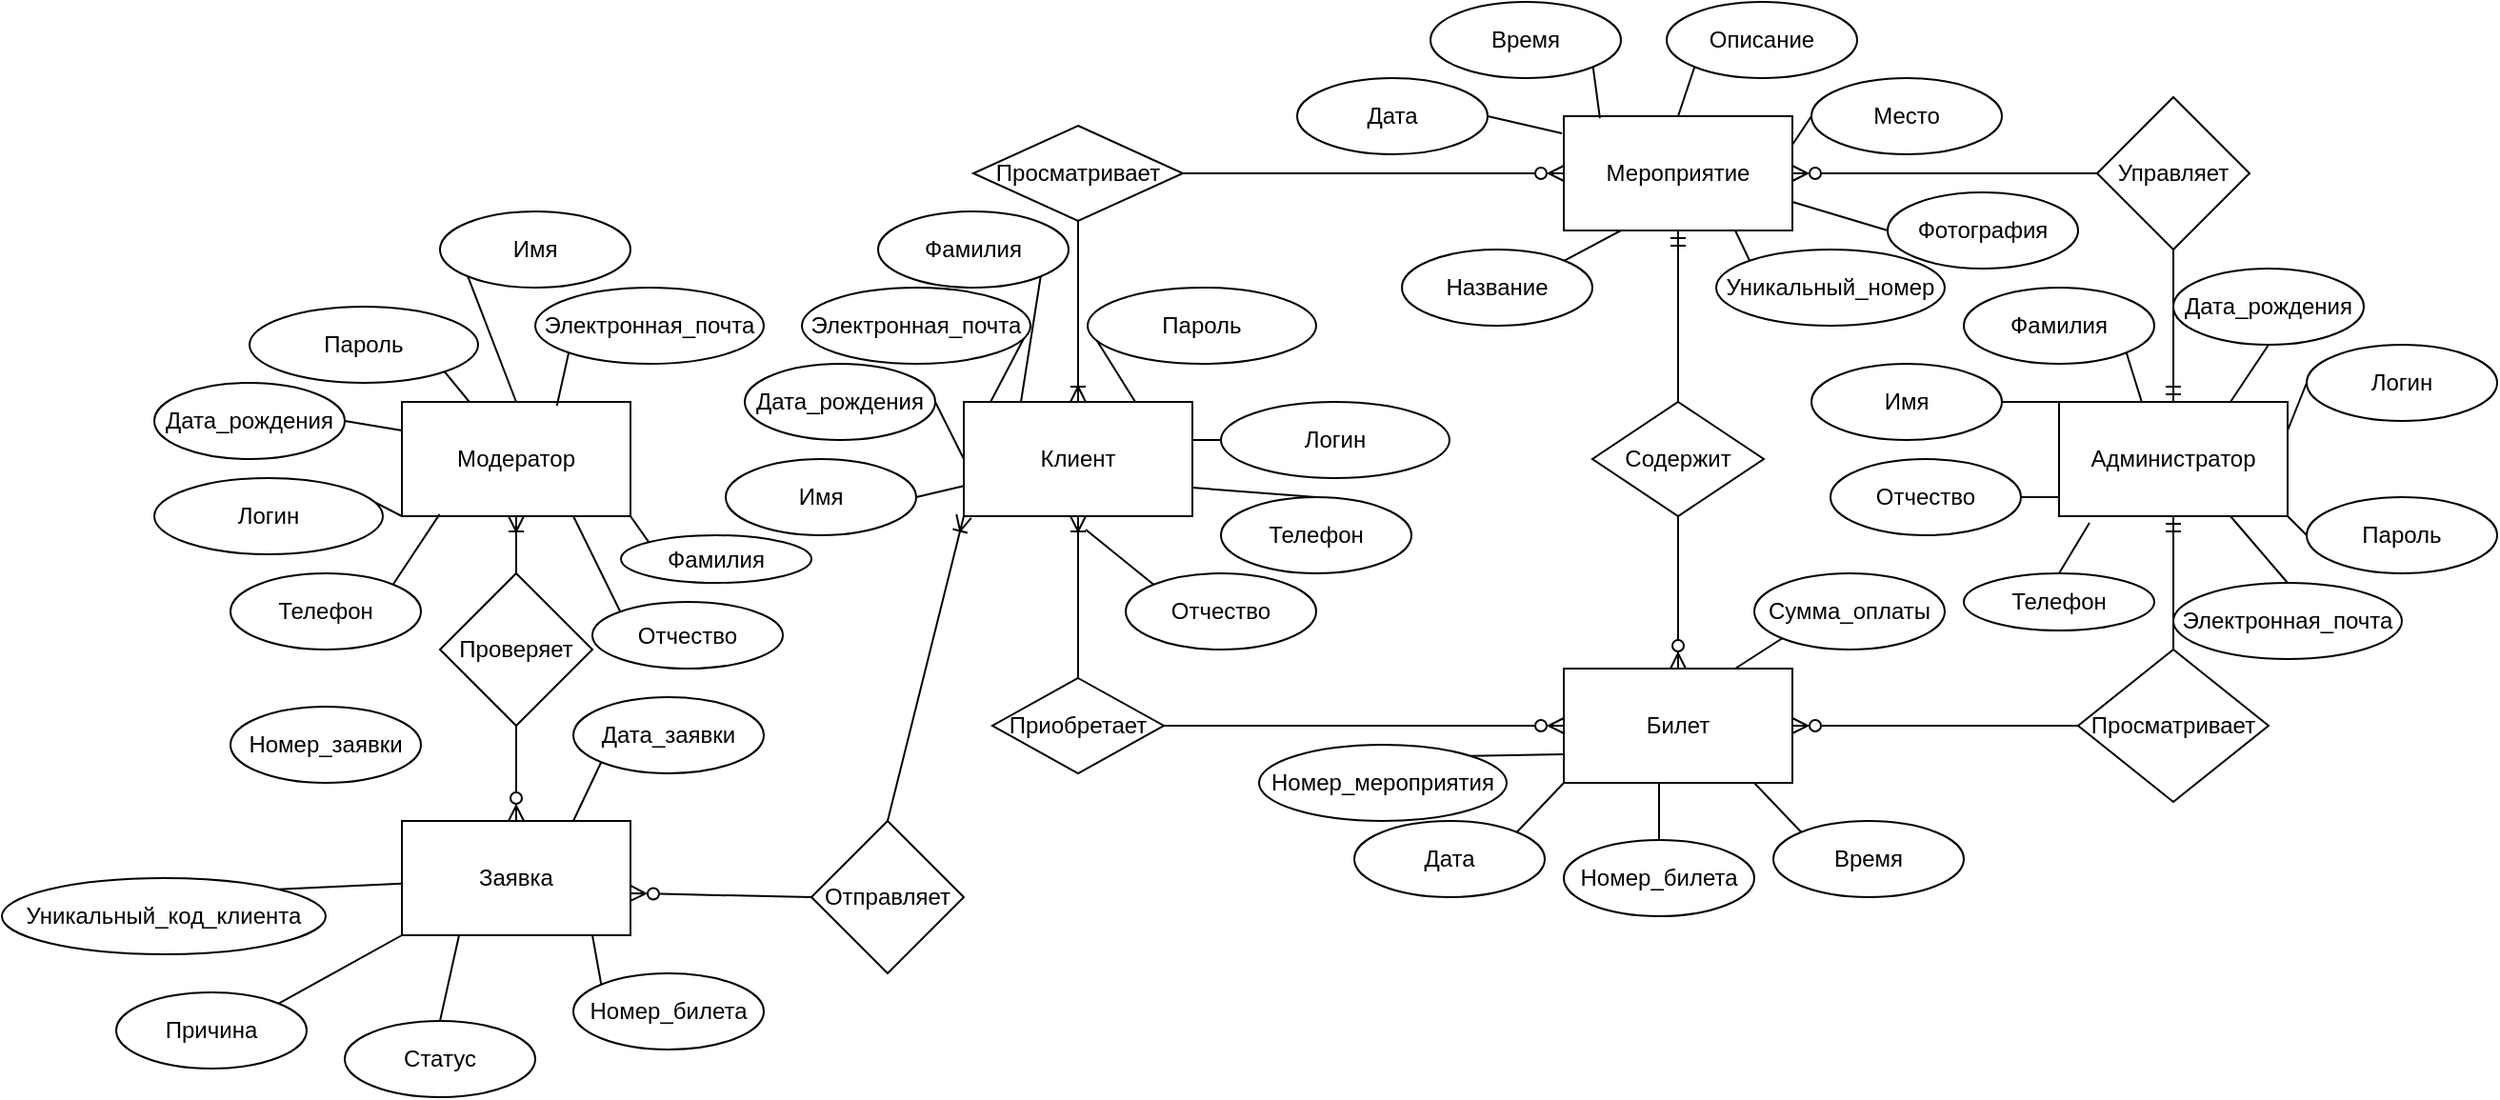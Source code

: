 <mxfile version="21.2.8" type="device">
  <diagram name="Страница 1" id="LBRLO9FnSkExtluUEqiE">
    <mxGraphModel dx="1753" dy="560" grid="1" gridSize="10" guides="1" tooltips="1" connect="1" arrows="1" fold="1" page="1" pageScale="1" pageWidth="827" pageHeight="1169" math="0" shadow="0">
      <root>
        <mxCell id="0" />
        <mxCell id="1" parent="0" />
        <mxCell id="9T6r8xt_H9env2-nWk3l-7" value="Мероприятие" style="rounded=0;whiteSpace=wrap;html=1;" parent="1" vertex="1">
          <mxGeometry x="360" y="70" width="120" height="60" as="geometry" />
        </mxCell>
        <mxCell id="9T6r8xt_H9env2-nWk3l-8" value="Билет" style="rounded=0;whiteSpace=wrap;html=1;" parent="1" vertex="1">
          <mxGeometry x="360" y="360" width="120" height="60" as="geometry" />
        </mxCell>
        <mxCell id="9T6r8xt_H9env2-nWk3l-9" value="Клиент" style="rounded=0;whiteSpace=wrap;html=1;" parent="1" vertex="1">
          <mxGeometry x="45" y="220" width="120" height="60" as="geometry" />
        </mxCell>
        <mxCell id="9T6r8xt_H9env2-nWk3l-11" value="Администратор" style="rounded=0;whiteSpace=wrap;html=1;" parent="1" vertex="1">
          <mxGeometry x="620" y="220" width="120" height="60" as="geometry" />
        </mxCell>
        <mxCell id="9T6r8xt_H9env2-nWk3l-12" value="Просматривает" style="rhombus;whiteSpace=wrap;html=1;" parent="1" vertex="1">
          <mxGeometry x="50" y="75" width="110" height="50" as="geometry" />
        </mxCell>
        <mxCell id="9T6r8xt_H9env2-nWk3l-13" value="Приобретает" style="rhombus;whiteSpace=wrap;html=1;" parent="1" vertex="1">
          <mxGeometry x="60" y="365" width="90" height="50" as="geometry" />
        </mxCell>
        <mxCell id="9T6r8xt_H9env2-nWk3l-14" value="Просматривает" style="rhombus;whiteSpace=wrap;html=1;" parent="1" vertex="1">
          <mxGeometry x="630" y="350" width="100" height="80" as="geometry" />
        </mxCell>
        <mxCell id="9T6r8xt_H9env2-nWk3l-15" value="Управляет" style="rhombus;whiteSpace=wrap;html=1;" parent="1" vertex="1">
          <mxGeometry x="640" y="60" width="80" height="80" as="geometry" />
        </mxCell>
        <mxCell id="9T6r8xt_H9env2-nWk3l-16" value="Содержит" style="rhombus;whiteSpace=wrap;html=1;" parent="1" vertex="1">
          <mxGeometry x="375" y="220" width="90" height="60" as="geometry" />
        </mxCell>
        <mxCell id="01WtTO3pq6aL_bV1WEwz-5" value="" style="edgeStyle=orthogonalEdgeStyle;fontSize=12;html=1;endArrow=none;startArrow=ERoneToMany;rounded=0;exitX=0.5;exitY=1;exitDx=0;exitDy=0;entryX=0.5;entryY=0;entryDx=0;entryDy=0;startFill=0;endFill=0;" parent="1" source="9T6r8xt_H9env2-nWk3l-9" target="9T6r8xt_H9env2-nWk3l-13" edge="1">
          <mxGeometry width="100" height="100" relative="1" as="geometry">
            <mxPoint x="370" y="430" as="sourcePoint" />
            <mxPoint x="470" y="330" as="targetPoint" />
          </mxGeometry>
        </mxCell>
        <mxCell id="01WtTO3pq6aL_bV1WEwz-6" value="" style="edgeStyle=entityRelationEdgeStyle;fontSize=12;html=1;endArrow=ERzeroToMany;endFill=0;rounded=0;exitX=1;exitY=0.5;exitDx=0;exitDy=0;entryX=0;entryY=0.5;entryDx=0;entryDy=0;startArrow=none;startFill=0;" parent="1" source="9T6r8xt_H9env2-nWk3l-13" target="9T6r8xt_H9env2-nWk3l-8" edge="1">
          <mxGeometry width="100" height="100" relative="1" as="geometry">
            <mxPoint x="370" y="430" as="sourcePoint" />
            <mxPoint x="470" y="330" as="targetPoint" />
          </mxGeometry>
        </mxCell>
        <mxCell id="01WtTO3pq6aL_bV1WEwz-7" value="" style="edgeStyle=orthogonalEdgeStyle;fontSize=12;html=1;endArrow=none;rounded=0;exitX=0.5;exitY=0;exitDx=0;exitDy=0;entryX=0.5;entryY=1;entryDx=0;entryDy=0;startArrow=ERoneToMany;startFill=0;endFill=0;" parent="1" source="9T6r8xt_H9env2-nWk3l-9" target="9T6r8xt_H9env2-nWk3l-12" edge="1">
          <mxGeometry width="100" height="100" relative="1" as="geometry">
            <mxPoint x="370" y="330" as="sourcePoint" />
            <mxPoint x="470" y="230" as="targetPoint" />
          </mxGeometry>
        </mxCell>
        <mxCell id="01WtTO3pq6aL_bV1WEwz-8" value="" style="edgeStyle=entityRelationEdgeStyle;fontSize=12;html=1;endArrow=ERzeroToMany;endFill=0;rounded=0;exitX=1;exitY=0.5;exitDx=0;exitDy=0;entryX=0;entryY=0.5;entryDx=0;entryDy=0;" parent="1" source="9T6r8xt_H9env2-nWk3l-12" target="9T6r8xt_H9env2-nWk3l-7" edge="1">
          <mxGeometry width="100" height="100" relative="1" as="geometry">
            <mxPoint x="370" y="330" as="sourcePoint" />
            <mxPoint x="470" y="230" as="targetPoint" />
          </mxGeometry>
        </mxCell>
        <mxCell id="01WtTO3pq6aL_bV1WEwz-9" value="" style="edgeStyle=entityRelationEdgeStyle;fontSize=12;html=1;endArrow=none;endFill=0;rounded=0;exitX=1;exitY=0.5;exitDx=0;exitDy=0;entryX=0;entryY=0.5;entryDx=0;entryDy=0;startArrow=ERzeroToMany;startFill=0;" parent="1" source="9T6r8xt_H9env2-nWk3l-7" target="9T6r8xt_H9env2-nWk3l-15" edge="1">
          <mxGeometry width="100" height="100" relative="1" as="geometry">
            <mxPoint x="370" y="330" as="sourcePoint" />
            <mxPoint x="550" y="160" as="targetPoint" />
          </mxGeometry>
        </mxCell>
        <mxCell id="01WtTO3pq6aL_bV1WEwz-10" value="" style="fontSize=12;html=1;endArrow=none;endFill=0;rounded=0;exitX=0.5;exitY=0;exitDx=0;exitDy=0;entryX=0.5;entryY=1;entryDx=0;entryDy=0;startArrow=ERmandOne;startFill=0;" parent="1" source="9T6r8xt_H9env2-nWk3l-11" target="9T6r8xt_H9env2-nWk3l-15" edge="1">
          <mxGeometry width="100" height="100" relative="1" as="geometry">
            <mxPoint x="540" y="160" as="sourcePoint" />
            <mxPoint x="730" y="160" as="targetPoint" />
          </mxGeometry>
        </mxCell>
        <mxCell id="01WtTO3pq6aL_bV1WEwz-14" value="" style="fontSize=12;html=1;endArrow=ERzeroToMany;endFill=1;rounded=0;exitX=0.5;exitY=1;exitDx=0;exitDy=0;entryX=0.5;entryY=0;entryDx=0;entryDy=0;" parent="1" source="9T6r8xt_H9env2-nWk3l-16" target="9T6r8xt_H9env2-nWk3l-8" edge="1">
          <mxGeometry width="100" height="100" relative="1" as="geometry">
            <mxPoint x="370" y="330" as="sourcePoint" />
            <mxPoint x="540" y="300" as="targetPoint" />
          </mxGeometry>
        </mxCell>
        <mxCell id="cSkclgTdNPeUBLtNcdlT-2" value="" style="fontSize=12;html=1;endArrow=ERmandOne;endFill=0;rounded=0;entryX=0.5;entryY=1;entryDx=0;entryDy=0;exitX=0.5;exitY=0;exitDx=0;exitDy=0;startArrow=none;startFill=0;" parent="1" source="9T6r8xt_H9env2-nWk3l-16" target="9T6r8xt_H9env2-nWk3l-7" edge="1">
          <mxGeometry width="100" height="100" relative="1" as="geometry">
            <mxPoint x="370" y="330" as="sourcePoint" />
            <mxPoint x="470" y="230" as="targetPoint" />
          </mxGeometry>
        </mxCell>
        <mxCell id="09BU5lJsOf0Tvw8Bh3Q9-10" style="rounded=0;orthogonalLoop=1;jettySize=auto;html=1;exitX=1;exitY=1;exitDx=0;exitDy=0;entryX=0.25;entryY=0;entryDx=0;entryDy=0;endArrow=none;endFill=0;" parent="1" source="09BU5lJsOf0Tvw8Bh3Q9-1" target="9T6r8xt_H9env2-nWk3l-9" edge="1">
          <mxGeometry relative="1" as="geometry" />
        </mxCell>
        <mxCell id="09BU5lJsOf0Tvw8Bh3Q9-1" value="Фамилия" style="ellipse;whiteSpace=wrap;html=1;" parent="1" vertex="1">
          <mxGeometry y="120" width="100" height="40" as="geometry" />
        </mxCell>
        <mxCell id="09BU5lJsOf0Tvw8Bh3Q9-14" style="rounded=0;orthogonalLoop=1;jettySize=auto;html=1;exitX=1;exitY=0.5;exitDx=0;exitDy=0;endArrow=none;endFill=0;" parent="1" source="09BU5lJsOf0Tvw8Bh3Q9-2" target="9T6r8xt_H9env2-nWk3l-9" edge="1">
          <mxGeometry relative="1" as="geometry" />
        </mxCell>
        <mxCell id="09BU5lJsOf0Tvw8Bh3Q9-2" value="Имя" style="ellipse;whiteSpace=wrap;html=1;" parent="1" vertex="1">
          <mxGeometry x="-80" y="250" width="100" height="40" as="geometry" />
        </mxCell>
        <mxCell id="09BU5lJsOf0Tvw8Bh3Q9-15" style="rounded=0;orthogonalLoop=1;jettySize=auto;html=1;exitX=0;exitY=0;exitDx=0;exitDy=0;entryX=0.533;entryY=1.117;entryDx=0;entryDy=0;endArrow=none;endFill=0;entryPerimeter=0;" parent="1" source="09BU5lJsOf0Tvw8Bh3Q9-3" target="9T6r8xt_H9env2-nWk3l-9" edge="1">
          <mxGeometry relative="1" as="geometry" />
        </mxCell>
        <mxCell id="09BU5lJsOf0Tvw8Bh3Q9-3" value="Отчество" style="ellipse;whiteSpace=wrap;html=1;" parent="1" vertex="1">
          <mxGeometry x="130" y="310" width="100" height="40" as="geometry" />
        </mxCell>
        <mxCell id="09BU5lJsOf0Tvw8Bh3Q9-4" value="" style="fontSize=12;html=1;endArrow=none;rounded=0;exitX=0.5;exitY=1;exitDx=0;exitDy=0;entryX=0.5;entryY=0;entryDx=0;entryDy=0;startArrow=ERmandOne;startFill=0;endFill=0;" parent="1" source="9T6r8xt_H9env2-nWk3l-11" target="9T6r8xt_H9env2-nWk3l-14" edge="1">
          <mxGeometry width="100" height="100" relative="1" as="geometry">
            <mxPoint x="500" y="420" as="sourcePoint" />
            <mxPoint x="600" y="320" as="targetPoint" />
          </mxGeometry>
        </mxCell>
        <mxCell id="09BU5lJsOf0Tvw8Bh3Q9-5" value="" style="edgeStyle=entityRelationEdgeStyle;fontSize=12;html=1;endArrow=none;endFill=0;rounded=0;entryX=0;entryY=0.5;entryDx=0;entryDy=0;exitX=1;exitY=0.5;exitDx=0;exitDy=0;startArrow=ERzeroToMany;startFill=0;" parent="1" source="9T6r8xt_H9env2-nWk3l-8" target="9T6r8xt_H9env2-nWk3l-14" edge="1">
          <mxGeometry width="100" height="100" relative="1" as="geometry">
            <mxPoint x="460" y="330" as="sourcePoint" />
            <mxPoint x="560" y="230" as="targetPoint" />
          </mxGeometry>
        </mxCell>
        <mxCell id="09BU5lJsOf0Tvw8Bh3Q9-12" style="rounded=0;orthogonalLoop=1;jettySize=auto;html=1;exitX=1;exitY=0.5;exitDx=0;exitDy=0;entryX=0.117;entryY=0;entryDx=0;entryDy=0;endArrow=none;endFill=0;entryPerimeter=0;" parent="1" source="09BU5lJsOf0Tvw8Bh3Q9-6" target="9T6r8xt_H9env2-nWk3l-9" edge="1">
          <mxGeometry relative="1" as="geometry" />
        </mxCell>
        <mxCell id="09BU5lJsOf0Tvw8Bh3Q9-6" value="Электронная_почта" style="ellipse;whiteSpace=wrap;html=1;" parent="1" vertex="1">
          <mxGeometry x="-40" y="160" width="120" height="40" as="geometry" />
        </mxCell>
        <mxCell id="09BU5lJsOf0Tvw8Bh3Q9-13" style="rounded=0;orthogonalLoop=1;jettySize=auto;html=1;exitX=1;exitY=0.5;exitDx=0;exitDy=0;entryX=0;entryY=0.5;entryDx=0;entryDy=0;endArrow=none;endFill=0;" parent="1" source="09BU5lJsOf0Tvw8Bh3Q9-8" target="9T6r8xt_H9env2-nWk3l-9" edge="1">
          <mxGeometry relative="1" as="geometry" />
        </mxCell>
        <mxCell id="09BU5lJsOf0Tvw8Bh3Q9-8" value="Дата_рождения" style="ellipse;whiteSpace=wrap;html=1;" parent="1" vertex="1">
          <mxGeometry x="-70" y="200" width="100" height="40" as="geometry" />
        </mxCell>
        <mxCell id="09BU5lJsOf0Tvw8Bh3Q9-17" style="rounded=0;orthogonalLoop=1;jettySize=auto;html=1;exitX=0.5;exitY=0;exitDx=0;exitDy=0;endArrow=none;endFill=0;entryX=1;entryY=0.75;entryDx=0;entryDy=0;" parent="1" source="09BU5lJsOf0Tvw8Bh3Q9-9" target="9T6r8xt_H9env2-nWk3l-9" edge="1">
          <mxGeometry relative="1" as="geometry">
            <mxPoint x="170" y="270" as="targetPoint" />
          </mxGeometry>
        </mxCell>
        <mxCell id="09BU5lJsOf0Tvw8Bh3Q9-9" value="Телефон" style="ellipse;whiteSpace=wrap;html=1;" parent="1" vertex="1">
          <mxGeometry x="180" y="270" width="100" height="40" as="geometry" />
        </mxCell>
        <mxCell id="09BU5lJsOf0Tvw8Bh3Q9-26" style="rounded=0;orthogonalLoop=1;jettySize=auto;html=1;exitX=1;exitY=0;exitDx=0;exitDy=0;entryX=0;entryY=1;entryDx=0;entryDy=0;endArrow=none;endFill=0;" parent="1" source="09BU5lJsOf0Tvw8Bh3Q9-19" target="9T6r8xt_H9env2-nWk3l-8" edge="1">
          <mxGeometry relative="1" as="geometry" />
        </mxCell>
        <mxCell id="09BU5lJsOf0Tvw8Bh3Q9-19" value="Дата" style="ellipse;whiteSpace=wrap;html=1;" parent="1" vertex="1">
          <mxGeometry x="250" y="440" width="100" height="40" as="geometry" />
        </mxCell>
        <mxCell id="09BU5lJsOf0Tvw8Bh3Q9-27" style="rounded=0;orthogonalLoop=1;jettySize=auto;html=1;exitX=0;exitY=0;exitDx=0;exitDy=0;entryX=0.833;entryY=1;entryDx=0;entryDy=0;entryPerimeter=0;endArrow=none;endFill=0;" parent="1" source="09BU5lJsOf0Tvw8Bh3Q9-20" target="9T6r8xt_H9env2-nWk3l-8" edge="1">
          <mxGeometry relative="1" as="geometry" />
        </mxCell>
        <mxCell id="09BU5lJsOf0Tvw8Bh3Q9-20" value="Время" style="ellipse;whiteSpace=wrap;html=1;" parent="1" vertex="1">
          <mxGeometry x="470" y="440" width="100" height="40" as="geometry" />
        </mxCell>
        <mxCell id="09BU5lJsOf0Tvw8Bh3Q9-24" style="rounded=0;orthogonalLoop=1;jettySize=auto;html=1;exitX=1;exitY=0;exitDx=0;exitDy=0;entryX=0;entryY=0.75;entryDx=0;entryDy=0;endArrow=none;endFill=0;" parent="1" source="09BU5lJsOf0Tvw8Bh3Q9-21" target="9T6r8xt_H9env2-nWk3l-8" edge="1">
          <mxGeometry relative="1" as="geometry" />
        </mxCell>
        <mxCell id="09BU5lJsOf0Tvw8Bh3Q9-21" value="Номер_мероприятия" style="ellipse;whiteSpace=wrap;html=1;" parent="1" vertex="1">
          <mxGeometry x="200" y="400" width="130" height="40" as="geometry" />
        </mxCell>
        <mxCell id="09BU5lJsOf0Tvw8Bh3Q9-28" style="rounded=0;orthogonalLoop=1;jettySize=auto;html=1;exitX=0;exitY=1;exitDx=0;exitDy=0;endArrow=none;endFill=0;entryX=0.75;entryY=0;entryDx=0;entryDy=0;" parent="1" source="09BU5lJsOf0Tvw8Bh3Q9-22" target="9T6r8xt_H9env2-nWk3l-8" edge="1">
          <mxGeometry relative="1" as="geometry">
            <mxPoint x="460" y="350" as="targetPoint" />
          </mxGeometry>
        </mxCell>
        <mxCell id="09BU5lJsOf0Tvw8Bh3Q9-22" value="Сумма_оплаты" style="ellipse;whiteSpace=wrap;html=1;" parent="1" vertex="1">
          <mxGeometry x="460" y="310" width="100" height="40" as="geometry" />
        </mxCell>
        <mxCell id="09BU5lJsOf0Tvw8Bh3Q9-30" style="rounded=0;orthogonalLoop=1;jettySize=auto;html=1;exitX=0.5;exitY=0;exitDx=0;exitDy=0;endArrow=none;endFill=0;" parent="1" source="09BU5lJsOf0Tvw8Bh3Q9-29" edge="1">
          <mxGeometry relative="1" as="geometry">
            <mxPoint x="410" y="420" as="targetPoint" />
          </mxGeometry>
        </mxCell>
        <mxCell id="09BU5lJsOf0Tvw8Bh3Q9-29" value="Номер_билета" style="ellipse;whiteSpace=wrap;html=1;" parent="1" vertex="1">
          <mxGeometry x="360" y="450" width="100" height="40" as="geometry" />
        </mxCell>
        <mxCell id="09BU5lJsOf0Tvw8Bh3Q9-46" style="rounded=0;orthogonalLoop=1;jettySize=auto;html=1;exitX=0;exitY=0.5;exitDx=0;exitDy=0;entryX=1;entryY=0.25;entryDx=0;entryDy=0;endArrow=none;endFill=0;" parent="1" source="09BU5lJsOf0Tvw8Bh3Q9-31" target="9T6r8xt_H9env2-nWk3l-7" edge="1">
          <mxGeometry relative="1" as="geometry" />
        </mxCell>
        <mxCell id="09BU5lJsOf0Tvw8Bh3Q9-31" value="Место" style="ellipse;whiteSpace=wrap;html=1;" parent="1" vertex="1">
          <mxGeometry x="490" y="50" width="100" height="40" as="geometry" />
        </mxCell>
        <mxCell id="09BU5lJsOf0Tvw8Bh3Q9-45" style="rounded=0;orthogonalLoop=1;jettySize=auto;html=1;exitX=0;exitY=1;exitDx=0;exitDy=0;entryX=0.5;entryY=0;entryDx=0;entryDy=0;endArrow=none;endFill=0;" parent="1" source="09BU5lJsOf0Tvw8Bh3Q9-32" target="9T6r8xt_H9env2-nWk3l-7" edge="1">
          <mxGeometry relative="1" as="geometry" />
        </mxCell>
        <mxCell id="09BU5lJsOf0Tvw8Bh3Q9-32" value="Описание" style="ellipse;whiteSpace=wrap;html=1;" parent="1" vertex="1">
          <mxGeometry x="414" y="10" width="100" height="40" as="geometry" />
        </mxCell>
        <mxCell id="09BU5lJsOf0Tvw8Bh3Q9-48" style="rounded=0;orthogonalLoop=1;jettySize=auto;html=1;exitX=0;exitY=0.5;exitDx=0;exitDy=0;entryX=1;entryY=1;entryDx=0;entryDy=0;endArrow=none;endFill=0;" parent="1" source="09BU5lJsOf0Tvw8Bh3Q9-33" target="9T6r8xt_H9env2-nWk3l-11" edge="1">
          <mxGeometry relative="1" as="geometry" />
        </mxCell>
        <mxCell id="09BU5lJsOf0Tvw8Bh3Q9-33" value="Пароль" style="ellipse;whiteSpace=wrap;html=1;" parent="1" vertex="1">
          <mxGeometry x="750" y="270" width="100" height="40" as="geometry" />
        </mxCell>
        <mxCell id="09BU5lJsOf0Tvw8Bh3Q9-49" style="rounded=0;orthogonalLoop=1;jettySize=auto;html=1;exitX=0;exitY=0.5;exitDx=0;exitDy=0;endArrow=none;endFill=0;entryX=1;entryY=0.25;entryDx=0;entryDy=0;" parent="1" source="09BU5lJsOf0Tvw8Bh3Q9-34" target="9T6r8xt_H9env2-nWk3l-11" edge="1">
          <mxGeometry relative="1" as="geometry">
            <mxPoint x="760" y="220" as="targetPoint" />
          </mxGeometry>
        </mxCell>
        <mxCell id="09BU5lJsOf0Tvw8Bh3Q9-34" value="Логин" style="ellipse;whiteSpace=wrap;html=1;" parent="1" vertex="1">
          <mxGeometry x="750" y="190" width="100" height="40" as="geometry" />
        </mxCell>
        <mxCell id="09BU5lJsOf0Tvw8Bh3Q9-44" style="rounded=0;orthogonalLoop=1;jettySize=auto;html=1;exitX=1;exitY=1;exitDx=0;exitDy=0;entryX=0.158;entryY=0.017;entryDx=0;entryDy=0;entryPerimeter=0;endArrow=none;endFill=0;" parent="1" source="09BU5lJsOf0Tvw8Bh3Q9-35" target="9T6r8xt_H9env2-nWk3l-7" edge="1">
          <mxGeometry relative="1" as="geometry" />
        </mxCell>
        <mxCell id="09BU5lJsOf0Tvw8Bh3Q9-35" value="Время" style="ellipse;whiteSpace=wrap;html=1;" parent="1" vertex="1">
          <mxGeometry x="290" y="10" width="100" height="40" as="geometry" />
        </mxCell>
        <mxCell id="09BU5lJsOf0Tvw8Bh3Q9-41" style="rounded=0;orthogonalLoop=1;jettySize=auto;html=1;exitX=1;exitY=0;exitDx=0;exitDy=0;entryX=0.25;entryY=1;entryDx=0;entryDy=0;endArrow=none;endFill=0;" parent="1" source="09BU5lJsOf0Tvw8Bh3Q9-36" target="9T6r8xt_H9env2-nWk3l-7" edge="1">
          <mxGeometry relative="1" as="geometry" />
        </mxCell>
        <mxCell id="09BU5lJsOf0Tvw8Bh3Q9-36" value="Название" style="ellipse;whiteSpace=wrap;html=1;" parent="1" vertex="1">
          <mxGeometry x="275" y="140" width="100" height="40" as="geometry" />
        </mxCell>
        <mxCell id="09BU5lJsOf0Tvw8Bh3Q9-39" style="rounded=0;orthogonalLoop=1;jettySize=auto;html=1;exitX=0;exitY=0;exitDx=0;exitDy=0;entryX=0.75;entryY=1;entryDx=0;entryDy=0;endArrow=none;endFill=0;" parent="1" source="09BU5lJsOf0Tvw8Bh3Q9-37" target="9T6r8xt_H9env2-nWk3l-7" edge="1">
          <mxGeometry relative="1" as="geometry" />
        </mxCell>
        <mxCell id="09BU5lJsOf0Tvw8Bh3Q9-37" value="Уникальный_номер" style="ellipse;whiteSpace=wrap;html=1;" parent="1" vertex="1">
          <mxGeometry x="440" y="140" width="120" height="40" as="geometry" />
        </mxCell>
        <mxCell id="09BU5lJsOf0Tvw8Bh3Q9-43" style="rounded=0;orthogonalLoop=1;jettySize=auto;html=1;exitX=1;exitY=0.5;exitDx=0;exitDy=0;entryX=-0.008;entryY=0.15;entryDx=0;entryDy=0;endArrow=none;endFill=0;entryPerimeter=0;" parent="1" source="09BU5lJsOf0Tvw8Bh3Q9-38" target="9T6r8xt_H9env2-nWk3l-7" edge="1">
          <mxGeometry relative="1" as="geometry" />
        </mxCell>
        <mxCell id="09BU5lJsOf0Tvw8Bh3Q9-38" value="Дата" style="ellipse;whiteSpace=wrap;html=1;" parent="1" vertex="1">
          <mxGeometry x="220" y="50" width="100" height="40" as="geometry" />
        </mxCell>
        <mxCell id="09BU5lJsOf0Tvw8Bh3Q9-47" style="rounded=0;orthogonalLoop=1;jettySize=auto;html=1;exitX=0;exitY=0.5;exitDx=0;exitDy=0;entryX=1;entryY=0.75;entryDx=0;entryDy=0;endArrow=none;endFill=0;" parent="1" source="09BU5lJsOf0Tvw8Bh3Q9-42" target="9T6r8xt_H9env2-nWk3l-7" edge="1">
          <mxGeometry relative="1" as="geometry" />
        </mxCell>
        <mxCell id="09BU5lJsOf0Tvw8Bh3Q9-42" value="Фотография" style="ellipse;whiteSpace=wrap;html=1;" parent="1" vertex="1">
          <mxGeometry x="530" y="110" width="100" height="40" as="geometry" />
        </mxCell>
        <mxCell id="Liw2105Dcoa5louq9zsv-1" value="Модератор" style="rounded=0;whiteSpace=wrap;html=1;" parent="1" vertex="1">
          <mxGeometry x="-250" y="220" width="120" height="60" as="geometry" />
        </mxCell>
        <mxCell id="Liw2105Dcoa5louq9zsv-5" style="rounded=0;orthogonalLoop=1;jettySize=auto;html=1;exitX=1;exitY=1;exitDx=0;exitDy=0;endArrow=none;endFill=0;" parent="1" source="Liw2105Dcoa5louq9zsv-2" target="Liw2105Dcoa5louq9zsv-1" edge="1">
          <mxGeometry relative="1" as="geometry" />
        </mxCell>
        <mxCell id="Liw2105Dcoa5louq9zsv-2" value="Пароль" style="ellipse;whiteSpace=wrap;html=1;" parent="1" vertex="1">
          <mxGeometry x="-330" y="170" width="120" height="40" as="geometry" />
        </mxCell>
        <mxCell id="Liw2105Dcoa5louq9zsv-4" style="rounded=0;orthogonalLoop=1;jettySize=auto;html=1;exitX=1;exitY=0;exitDx=0;exitDy=0;endArrow=none;endFill=0;" parent="1" source="Liw2105Dcoa5louq9zsv-3" edge="1">
          <mxGeometry relative="1" as="geometry">
            <mxPoint x="-250" y="280" as="targetPoint" />
          </mxGeometry>
        </mxCell>
        <mxCell id="Liw2105Dcoa5louq9zsv-3" value="Логин" style="ellipse;whiteSpace=wrap;html=1;" parent="1" vertex="1">
          <mxGeometry x="-380" y="260" width="120" height="40" as="geometry" />
        </mxCell>
        <mxCell id="Sfji5ZKa-diL9-4fM-i9-3" style="rounded=0;orthogonalLoop=1;jettySize=auto;html=1;exitX=0;exitY=0.5;exitDx=0;exitDy=0;entryX=0.75;entryY=0;entryDx=0;entryDy=0;endArrow=none;endFill=0;" parent="1" source="Sfji5ZKa-diL9-4fM-i9-1" target="9T6r8xt_H9env2-nWk3l-9" edge="1">
          <mxGeometry relative="1" as="geometry" />
        </mxCell>
        <mxCell id="Sfji5ZKa-diL9-4fM-i9-1" value="Пароль" style="ellipse;whiteSpace=wrap;html=1;" parent="1" vertex="1">
          <mxGeometry x="110" y="160" width="120" height="40" as="geometry" />
        </mxCell>
        <mxCell id="Sfji5ZKa-diL9-4fM-i9-4" style="edgeStyle=orthogonalEdgeStyle;rounded=0;orthogonalLoop=1;jettySize=auto;html=1;exitX=0;exitY=0.5;exitDx=0;exitDy=0;entryX=1;entryY=0.25;entryDx=0;entryDy=0;endArrow=none;endFill=0;" parent="1" source="Sfji5ZKa-diL9-4fM-i9-2" target="9T6r8xt_H9env2-nWk3l-9" edge="1">
          <mxGeometry relative="1" as="geometry" />
        </mxCell>
        <mxCell id="Sfji5ZKa-diL9-4fM-i9-2" value="Логин" style="ellipse;whiteSpace=wrap;html=1;" parent="1" vertex="1">
          <mxGeometry x="180" y="220" width="120" height="40" as="geometry" />
        </mxCell>
        <mxCell id="yarbDrtlWwDCQDcDKbRS-1" value="Заявка" style="rounded=0;whiteSpace=wrap;html=1;" parent="1" vertex="1">
          <mxGeometry x="-250" y="440" width="120" height="60" as="geometry" />
        </mxCell>
        <mxCell id="yarbDrtlWwDCQDcDKbRS-2" value="Проверяет" style="rhombus;whiteSpace=wrap;html=1;" parent="1" vertex="1">
          <mxGeometry x="-230" y="310" width="80" height="80" as="geometry" />
        </mxCell>
        <mxCell id="yarbDrtlWwDCQDcDKbRS-3" value="Отправляет" style="rhombus;whiteSpace=wrap;html=1;" parent="1" vertex="1">
          <mxGeometry x="-35" y="440" width="80" height="80" as="geometry" />
        </mxCell>
        <mxCell id="yarbDrtlWwDCQDcDKbRS-4" value="" style="fontSize=12;html=1;endArrow=none;endFill=0;rounded=0;exitX=0.5;exitY=1;exitDx=0;exitDy=0;entryX=0.5;entryY=0;entryDx=0;entryDy=0;startArrow=ERoneToMany;startFill=0;" parent="1" source="Liw2105Dcoa5louq9zsv-1" target="yarbDrtlWwDCQDcDKbRS-2" edge="1">
          <mxGeometry width="100" height="100" relative="1" as="geometry">
            <mxPoint x="-30" y="330" as="sourcePoint" />
            <mxPoint x="70" y="230" as="targetPoint" />
          </mxGeometry>
        </mxCell>
        <mxCell id="yarbDrtlWwDCQDcDKbRS-5" value="" style="fontSize=12;html=1;endArrow=ERzeroToMany;endFill=1;rounded=0;exitX=0.5;exitY=1;exitDx=0;exitDy=0;entryX=0.5;entryY=0;entryDx=0;entryDy=0;" parent="1" source="yarbDrtlWwDCQDcDKbRS-2" target="yarbDrtlWwDCQDcDKbRS-1" edge="1">
          <mxGeometry width="100" height="100" relative="1" as="geometry">
            <mxPoint x="-30" y="330" as="sourcePoint" />
            <mxPoint x="70" y="230" as="targetPoint" />
          </mxGeometry>
        </mxCell>
        <mxCell id="yarbDrtlWwDCQDcDKbRS-6" value="" style="fontSize=12;html=1;endArrow=ERoneToMany;endFill=0;rounded=0;exitX=0.5;exitY=0;exitDx=0;exitDy=0;entryX=0;entryY=1;entryDx=0;entryDy=0;" parent="1" source="yarbDrtlWwDCQDcDKbRS-3" target="9T6r8xt_H9env2-nWk3l-9" edge="1">
          <mxGeometry width="100" height="100" relative="1" as="geometry">
            <mxPoint x="-30" y="330" as="sourcePoint" />
            <mxPoint x="70" y="230" as="targetPoint" />
          </mxGeometry>
        </mxCell>
        <mxCell id="yarbDrtlWwDCQDcDKbRS-7" value="" style="fontSize=12;html=1;endArrow=none;endFill=0;rounded=0;exitX=1;exitY=0.633;exitDx=0;exitDy=0;exitPerimeter=0;entryX=0;entryY=0.5;entryDx=0;entryDy=0;startArrow=ERzeroToMany;startFill=0;" parent="1" source="yarbDrtlWwDCQDcDKbRS-1" target="yarbDrtlWwDCQDcDKbRS-3" edge="1">
          <mxGeometry width="100" height="100" relative="1" as="geometry">
            <mxPoint x="-30" y="330" as="sourcePoint" />
            <mxPoint x="70" y="230" as="targetPoint" />
          </mxGeometry>
        </mxCell>
        <mxCell id="yarbDrtlWwDCQDcDKbRS-14" style="rounded=0;orthogonalLoop=1;jettySize=auto;html=1;exitX=0;exitY=1;exitDx=0;exitDy=0;entryX=0.5;entryY=0;entryDx=0;entryDy=0;endArrow=none;endFill=0;" parent="1" source="yarbDrtlWwDCQDcDKbRS-8" target="Liw2105Dcoa5louq9zsv-1" edge="1">
          <mxGeometry relative="1" as="geometry" />
        </mxCell>
        <mxCell id="yarbDrtlWwDCQDcDKbRS-8" value="Имя" style="ellipse;whiteSpace=wrap;html=1;" parent="1" vertex="1">
          <mxGeometry x="-230" y="120" width="100" height="40" as="geometry" />
        </mxCell>
        <mxCell id="yarbDrtlWwDCQDcDKbRS-16" style="rounded=0;orthogonalLoop=1;jettySize=auto;html=1;exitX=1;exitY=0.5;exitDx=0;exitDy=0;entryX=0;entryY=0.25;entryDx=0;entryDy=0;endArrow=none;endFill=0;" parent="1" source="yarbDrtlWwDCQDcDKbRS-9" target="Liw2105Dcoa5louq9zsv-1" edge="1">
          <mxGeometry relative="1" as="geometry" />
        </mxCell>
        <mxCell id="yarbDrtlWwDCQDcDKbRS-9" value="Дата_рождения" style="ellipse;whiteSpace=wrap;html=1;" parent="1" vertex="1">
          <mxGeometry x="-380" y="210" width="100" height="40" as="geometry" />
        </mxCell>
        <mxCell id="yarbDrtlWwDCQDcDKbRS-15" style="rounded=0;orthogonalLoop=1;jettySize=auto;html=1;exitX=0;exitY=1;exitDx=0;exitDy=0;entryX=0.678;entryY=0.033;entryDx=0;entryDy=0;entryPerimeter=0;endArrow=none;endFill=0;" parent="1" source="yarbDrtlWwDCQDcDKbRS-10" target="Liw2105Dcoa5louq9zsv-1" edge="1">
          <mxGeometry relative="1" as="geometry" />
        </mxCell>
        <mxCell id="yarbDrtlWwDCQDcDKbRS-10" value="Электронная_почта" style="ellipse;whiteSpace=wrap;html=1;" parent="1" vertex="1">
          <mxGeometry x="-180" y="160" width="120" height="40" as="geometry" />
        </mxCell>
        <mxCell id="yarbDrtlWwDCQDcDKbRS-20" style="rounded=0;orthogonalLoop=1;jettySize=auto;html=1;exitX=0;exitY=0;exitDx=0;exitDy=0;entryX=1;entryY=1;entryDx=0;entryDy=0;endArrow=none;endFill=0;" parent="1" source="yarbDrtlWwDCQDcDKbRS-11" target="Liw2105Dcoa5louq9zsv-1" edge="1">
          <mxGeometry relative="1" as="geometry" />
        </mxCell>
        <mxCell id="yarbDrtlWwDCQDcDKbRS-11" value="Фамилия" style="ellipse;whiteSpace=wrap;html=1;" parent="1" vertex="1">
          <mxGeometry x="-135" y="290" width="100" height="25" as="geometry" />
        </mxCell>
        <mxCell id="yarbDrtlWwDCQDcDKbRS-17" style="rounded=0;orthogonalLoop=1;jettySize=auto;html=1;exitX=1;exitY=0;exitDx=0;exitDy=0;entryX=0.165;entryY=0.982;entryDx=0;entryDy=0;entryPerimeter=0;endArrow=none;endFill=0;" parent="1" source="yarbDrtlWwDCQDcDKbRS-12" target="Liw2105Dcoa5louq9zsv-1" edge="1">
          <mxGeometry relative="1" as="geometry" />
        </mxCell>
        <mxCell id="yarbDrtlWwDCQDcDKbRS-12" value="Телефон" style="ellipse;whiteSpace=wrap;html=1;" parent="1" vertex="1">
          <mxGeometry x="-340" y="310" width="100" height="40" as="geometry" />
        </mxCell>
        <mxCell id="yarbDrtlWwDCQDcDKbRS-19" style="rounded=0;orthogonalLoop=1;jettySize=auto;html=1;exitX=0;exitY=0;exitDx=0;exitDy=0;entryX=0.75;entryY=1;entryDx=0;entryDy=0;endArrow=none;endFill=0;" parent="1" source="yarbDrtlWwDCQDcDKbRS-13" target="Liw2105Dcoa5louq9zsv-1" edge="1">
          <mxGeometry relative="1" as="geometry" />
        </mxCell>
        <mxCell id="yarbDrtlWwDCQDcDKbRS-13" value="Отчество" style="ellipse;whiteSpace=wrap;html=1;" parent="1" vertex="1">
          <mxGeometry x="-150" y="325" width="100" height="35" as="geometry" />
        </mxCell>
        <mxCell id="yarbDrtlWwDCQDcDKbRS-18" style="edgeStyle=orthogonalEdgeStyle;rounded=0;orthogonalLoop=1;jettySize=auto;html=1;exitX=0.5;exitY=1;exitDx=0;exitDy=0;" parent="1" source="yarbDrtlWwDCQDcDKbRS-13" target="yarbDrtlWwDCQDcDKbRS-13" edge="1">
          <mxGeometry relative="1" as="geometry" />
        </mxCell>
        <mxCell id="yarbDrtlWwDCQDcDKbRS-28" style="rounded=0;orthogonalLoop=1;jettySize=auto;html=1;exitX=1;exitY=1;exitDx=0;exitDy=0;entryX=0.363;entryY=0.008;entryDx=0;entryDy=0;entryPerimeter=0;endArrow=none;endFill=0;" parent="1" source="yarbDrtlWwDCQDcDKbRS-21" target="9T6r8xt_H9env2-nWk3l-11" edge="1">
          <mxGeometry relative="1" as="geometry" />
        </mxCell>
        <mxCell id="yarbDrtlWwDCQDcDKbRS-21" value="Фамилия" style="ellipse;whiteSpace=wrap;html=1;" parent="1" vertex="1">
          <mxGeometry x="570" y="160" width="100" height="40" as="geometry" />
        </mxCell>
        <mxCell id="yarbDrtlWwDCQDcDKbRS-31" style="rounded=0;orthogonalLoop=1;jettySize=auto;html=1;exitX=1;exitY=0.5;exitDx=0;exitDy=0;entryX=0;entryY=0;entryDx=0;entryDy=0;endArrow=none;endFill=0;" parent="1" source="yarbDrtlWwDCQDcDKbRS-22" target="9T6r8xt_H9env2-nWk3l-11" edge="1">
          <mxGeometry relative="1" as="geometry" />
        </mxCell>
        <mxCell id="yarbDrtlWwDCQDcDKbRS-22" value="Имя" style="ellipse;whiteSpace=wrap;html=1;" parent="1" vertex="1">
          <mxGeometry x="490" y="200" width="100" height="40" as="geometry" />
        </mxCell>
        <mxCell id="yarbDrtlWwDCQDcDKbRS-32" style="edgeStyle=orthogonalEdgeStyle;rounded=0;orthogonalLoop=1;jettySize=auto;html=1;exitX=1;exitY=0.5;exitDx=0;exitDy=0;entryX=0;entryY=0.75;entryDx=0;entryDy=0;endArrow=none;endFill=0;" parent="1" source="yarbDrtlWwDCQDcDKbRS-23" target="9T6r8xt_H9env2-nWk3l-11" edge="1">
          <mxGeometry relative="1" as="geometry" />
        </mxCell>
        <mxCell id="yarbDrtlWwDCQDcDKbRS-23" value="Отчество" style="ellipse;whiteSpace=wrap;html=1;" parent="1" vertex="1">
          <mxGeometry x="500" y="250" width="100" height="40" as="geometry" />
        </mxCell>
        <mxCell id="yarbDrtlWwDCQDcDKbRS-30" style="rounded=0;orthogonalLoop=1;jettySize=auto;html=1;exitX=0.5;exitY=0;exitDx=0;exitDy=0;entryX=0.75;entryY=1;entryDx=0;entryDy=0;endArrow=none;endFill=0;" parent="1" source="yarbDrtlWwDCQDcDKbRS-24" target="9T6r8xt_H9env2-nWk3l-11" edge="1">
          <mxGeometry relative="1" as="geometry" />
        </mxCell>
        <mxCell id="yarbDrtlWwDCQDcDKbRS-24" value="Электронная_почта" style="ellipse;whiteSpace=wrap;html=1;" parent="1" vertex="1">
          <mxGeometry x="680" y="315" width="120" height="40" as="geometry" />
        </mxCell>
        <mxCell id="yarbDrtlWwDCQDcDKbRS-29" style="rounded=0;orthogonalLoop=1;jettySize=auto;html=1;exitX=0.5;exitY=1;exitDx=0;exitDy=0;entryX=0.75;entryY=0;entryDx=0;entryDy=0;endArrow=none;endFill=0;" parent="1" source="yarbDrtlWwDCQDcDKbRS-25" target="9T6r8xt_H9env2-nWk3l-11" edge="1">
          <mxGeometry relative="1" as="geometry" />
        </mxCell>
        <mxCell id="yarbDrtlWwDCQDcDKbRS-25" value="Дата_рождения" style="ellipse;whiteSpace=wrap;html=1;" parent="1" vertex="1">
          <mxGeometry x="680" y="150" width="100" height="40" as="geometry" />
        </mxCell>
        <mxCell id="yarbDrtlWwDCQDcDKbRS-34" style="rounded=0;orthogonalLoop=1;jettySize=auto;html=1;exitX=0.5;exitY=0;exitDx=0;exitDy=0;entryX=0.133;entryY=1.059;entryDx=0;entryDy=0;entryPerimeter=0;endArrow=none;endFill=0;" parent="1" source="yarbDrtlWwDCQDcDKbRS-26" target="9T6r8xt_H9env2-nWk3l-11" edge="1">
          <mxGeometry relative="1" as="geometry" />
        </mxCell>
        <mxCell id="yarbDrtlWwDCQDcDKbRS-26" value="Телефон" style="ellipse;whiteSpace=wrap;html=1;" parent="1" vertex="1">
          <mxGeometry x="570" y="310" width="100" height="30" as="geometry" />
        </mxCell>
        <mxCell id="zTVOQ5fIs2NB7bk8-3Rc-1" value="Номер_заявки" style="ellipse;whiteSpace=wrap;html=1;" vertex="1" parent="1">
          <mxGeometry x="-340" y="380" width="100" height="40" as="geometry" />
        </mxCell>
        <mxCell id="zTVOQ5fIs2NB7bk8-3Rc-9" style="rounded=0;orthogonalLoop=1;jettySize=auto;html=1;exitX=0.5;exitY=0;exitDx=0;exitDy=0;entryX=0.25;entryY=1;entryDx=0;entryDy=0;endArrow=none;endFill=0;" edge="1" parent="1" source="zTVOQ5fIs2NB7bk8-3Rc-3" target="yarbDrtlWwDCQDcDKbRS-1">
          <mxGeometry relative="1" as="geometry" />
        </mxCell>
        <mxCell id="zTVOQ5fIs2NB7bk8-3Rc-3" value="Статус" style="ellipse;whiteSpace=wrap;html=1;" vertex="1" parent="1">
          <mxGeometry x="-280" y="545" width="100" height="40" as="geometry" />
        </mxCell>
        <mxCell id="zTVOQ5fIs2NB7bk8-3Rc-10" style="rounded=0;orthogonalLoop=1;jettySize=auto;html=1;exitX=0;exitY=1;exitDx=0;exitDy=0;entryX=0.75;entryY=0;entryDx=0;entryDy=0;endArrow=none;endFill=0;" edge="1" parent="1" source="zTVOQ5fIs2NB7bk8-3Rc-4" target="yarbDrtlWwDCQDcDKbRS-1">
          <mxGeometry relative="1" as="geometry" />
        </mxCell>
        <mxCell id="zTVOQ5fIs2NB7bk8-3Rc-4" value="Дата_заявки" style="ellipse;whiteSpace=wrap;html=1;" vertex="1" parent="1">
          <mxGeometry x="-160" y="375" width="100" height="40" as="geometry" />
        </mxCell>
        <mxCell id="zTVOQ5fIs2NB7bk8-3Rc-7" style="rounded=0;orthogonalLoop=1;jettySize=auto;html=1;exitX=1;exitY=0;exitDx=0;exitDy=0;endArrow=none;endFill=0;" edge="1" parent="1" source="zTVOQ5fIs2NB7bk8-3Rc-5" target="yarbDrtlWwDCQDcDKbRS-1">
          <mxGeometry relative="1" as="geometry" />
        </mxCell>
        <mxCell id="zTVOQ5fIs2NB7bk8-3Rc-5" value="Уникальный_код_клиента" style="ellipse;whiteSpace=wrap;html=1;" vertex="1" parent="1">
          <mxGeometry x="-460" y="470" width="170" height="40" as="geometry" />
        </mxCell>
        <mxCell id="zTVOQ5fIs2NB7bk8-3Rc-11" style="rounded=0;orthogonalLoop=1;jettySize=auto;html=1;exitX=0;exitY=0;exitDx=0;exitDy=0;endArrow=none;endFill=0;" edge="1" parent="1" source="zTVOQ5fIs2NB7bk8-3Rc-6">
          <mxGeometry relative="1" as="geometry">
            <mxPoint x="-150" y="500.0" as="targetPoint" />
          </mxGeometry>
        </mxCell>
        <mxCell id="zTVOQ5fIs2NB7bk8-3Rc-6" value="Номер_билета" style="ellipse;whiteSpace=wrap;html=1;" vertex="1" parent="1">
          <mxGeometry x="-160" y="520" width="100" height="40" as="geometry" />
        </mxCell>
        <mxCell id="zTVOQ5fIs2NB7bk8-3Rc-14" style="rounded=0;orthogonalLoop=1;jettySize=auto;html=1;exitX=1;exitY=0;exitDx=0;exitDy=0;entryX=0;entryY=1;entryDx=0;entryDy=0;endArrow=none;endFill=0;" edge="1" parent="1" source="zTVOQ5fIs2NB7bk8-3Rc-13" target="yarbDrtlWwDCQDcDKbRS-1">
          <mxGeometry relative="1" as="geometry" />
        </mxCell>
        <mxCell id="zTVOQ5fIs2NB7bk8-3Rc-13" value="Причина" style="ellipse;whiteSpace=wrap;html=1;" vertex="1" parent="1">
          <mxGeometry x="-400" y="530" width="100" height="40" as="geometry" />
        </mxCell>
      </root>
    </mxGraphModel>
  </diagram>
</mxfile>
